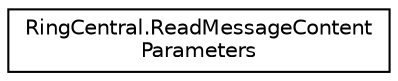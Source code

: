 digraph "Graphical Class Hierarchy"
{
 // LATEX_PDF_SIZE
  edge [fontname="Helvetica",fontsize="10",labelfontname="Helvetica",labelfontsize="10"];
  node [fontname="Helvetica",fontsize="10",shape=record];
  rankdir="LR";
  Node0 [label="RingCentral.ReadMessageContent\lParameters",height=0.2,width=0.4,color="black", fillcolor="white", style="filled",URL="$classRingCentral_1_1ReadMessageContentParameters.html",tooltip="Query parameters for operation readMessageContent"];
}
